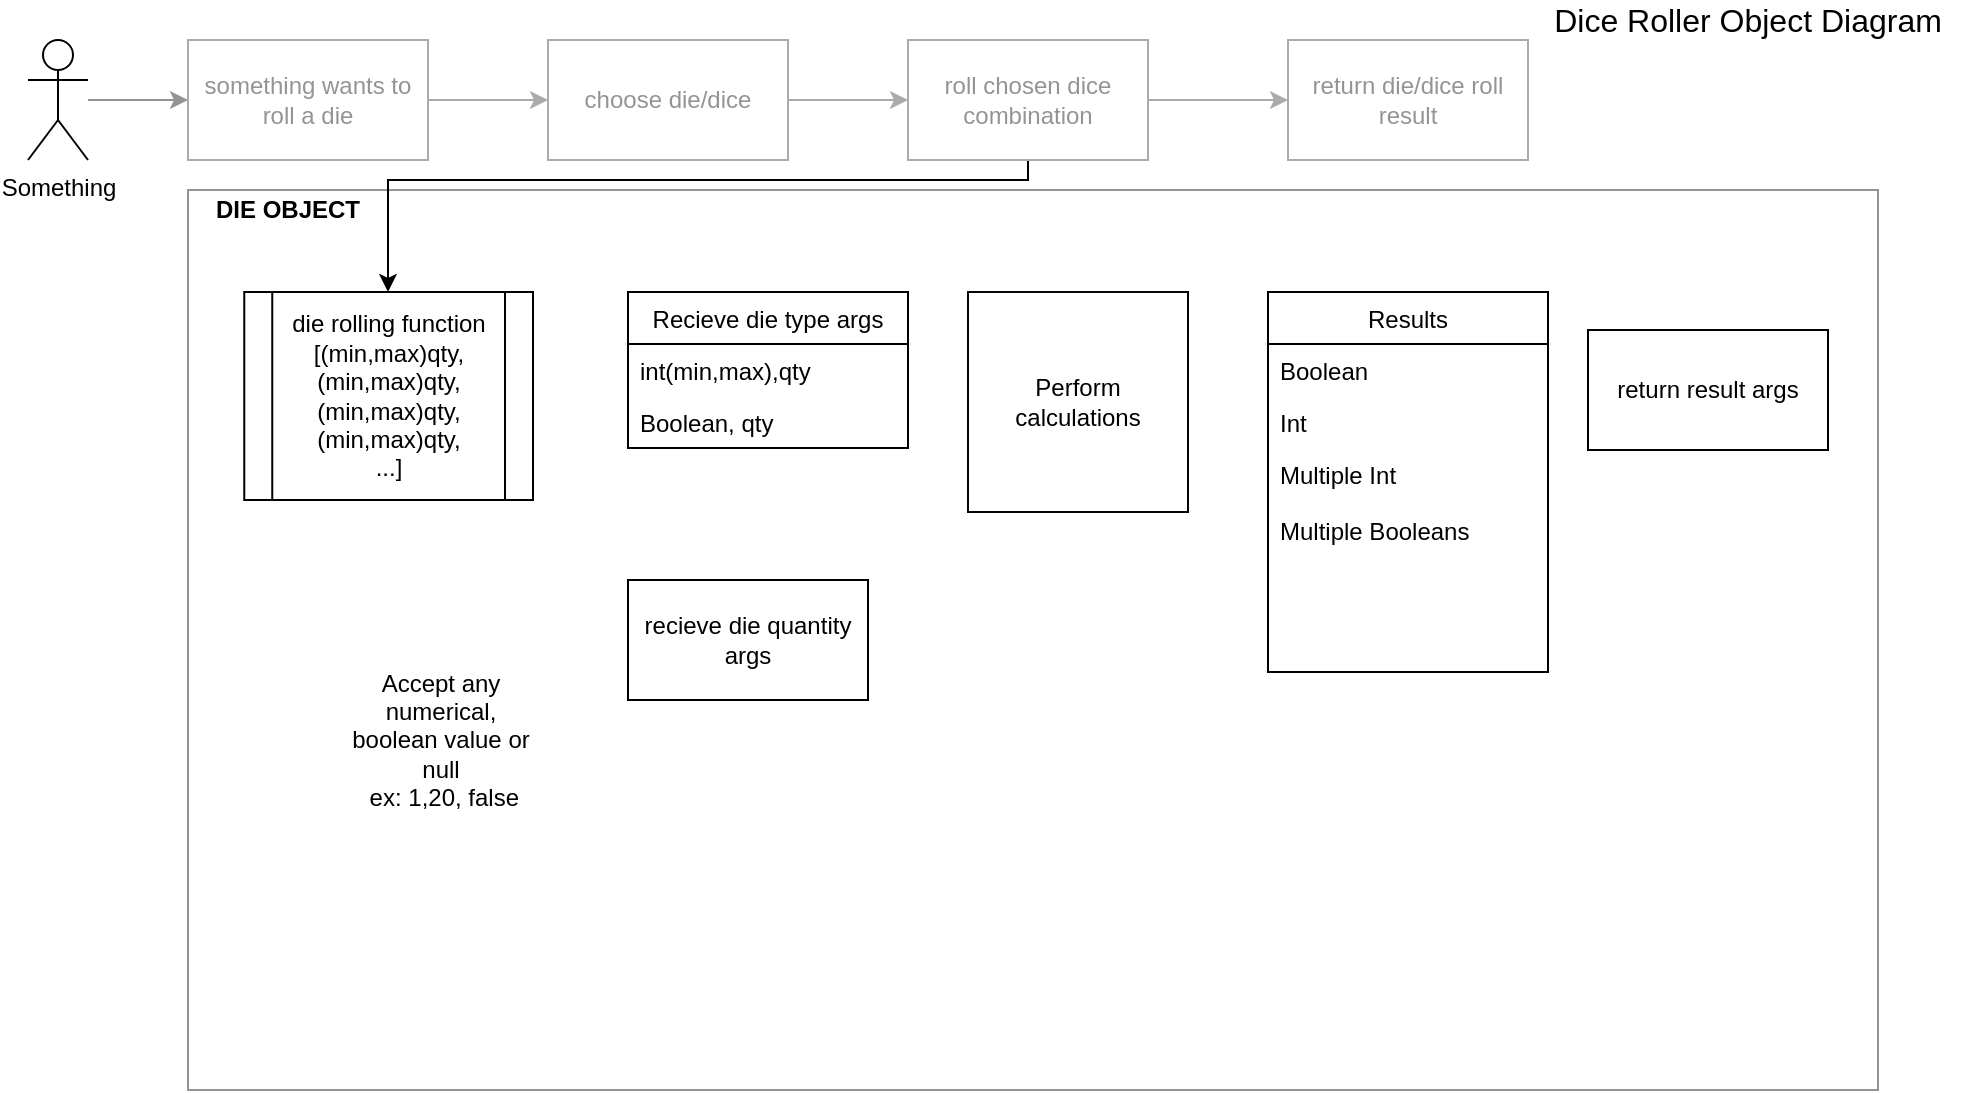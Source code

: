 <mxfile version="13.9.9" type="device"><diagram id="cjktodXEvkF-VQ3P8Oag" name="Page-1"><mxGraphModel dx="1874" dy="592" grid="1" gridSize="10" guides="1" tooltips="1" connect="1" arrows="1" fold="1" page="1" pageScale="1" pageWidth="850" pageHeight="1100" math="0" shadow="0"><root><mxCell id="0"/><mxCell id="1" parent="0"/><mxCell id="FzwRPO7Mh36ng_9cQ9x6-2" value="" style="rounded=0;whiteSpace=wrap;html=1;movable=0;resizable=0;rotatable=0;deletable=0;editable=0;connectable=0;strokeColor=#949494;" parent="1" vertex="1"><mxGeometry x="20" y="95" width="845" height="450" as="geometry"/></mxCell><mxCell id="uJHceodA0mm3mPdxAMmm-3" style="edgeStyle=orthogonalEdgeStyle;rounded=0;orthogonalLoop=1;jettySize=auto;html=1;entryX=0;entryY=0.5;entryDx=0;entryDy=0;strokeColor=#ABABAB;" parent="1" source="uJHceodA0mm3mPdxAMmm-1" target="uJHceodA0mm3mPdxAMmm-2" edge="1"><mxGeometry relative="1" as="geometry"/></mxCell><mxCell id="uJHceodA0mm3mPdxAMmm-1" value="&lt;font color=&quot;#949494&quot;&gt;something wants to roll a die&lt;/font&gt;" style="rounded=0;whiteSpace=wrap;html=1;strokeColor=#ABABAB;" parent="1" vertex="1"><mxGeometry x="20" y="20" width="120" height="60" as="geometry"/></mxCell><mxCell id="uJHceodA0mm3mPdxAMmm-5" style="edgeStyle=orthogonalEdgeStyle;rounded=0;orthogonalLoop=1;jettySize=auto;html=1;strokeColor=#ABABAB;" parent="1" source="uJHceodA0mm3mPdxAMmm-2" target="uJHceodA0mm3mPdxAMmm-4" edge="1"><mxGeometry relative="1" as="geometry"/></mxCell><mxCell id="uJHceodA0mm3mPdxAMmm-2" value="&lt;font color=&quot;#949494&quot;&gt;choose die/dice&lt;/font&gt;" style="rounded=0;whiteSpace=wrap;html=1;strokeColor=#ABABAB;" parent="1" vertex="1"><mxGeometry x="200" y="20" width="120" height="60" as="geometry"/></mxCell><mxCell id="uJHceodA0mm3mPdxAMmm-7" style="edgeStyle=orthogonalEdgeStyle;rounded=0;orthogonalLoop=1;jettySize=auto;html=1;entryX=0;entryY=0.5;entryDx=0;entryDy=0;strokeColor=#ABABAB;" parent="1" source="uJHceodA0mm3mPdxAMmm-4" target="uJHceodA0mm3mPdxAMmm-6" edge="1"><mxGeometry relative="1" as="geometry"/></mxCell><mxCell id="FzwRPO7Mh36ng_9cQ9x6-5" value="" style="edgeStyle=orthogonalEdgeStyle;rounded=0;orthogonalLoop=1;jettySize=auto;html=1;" parent="1" source="uJHceodA0mm3mPdxAMmm-4" target="FzwRPO7Mh36ng_9cQ9x6-4" edge="1"><mxGeometry relative="1" as="geometry"><Array as="points"><mxPoint x="440" y="90"/><mxPoint x="120" y="90"/></Array></mxGeometry></mxCell><mxCell id="uJHceodA0mm3mPdxAMmm-4" value="&lt;font color=&quot;#949494&quot;&gt;roll chosen dice combination&lt;/font&gt;" style="rounded=0;whiteSpace=wrap;html=1;strokeColor=#ABABAB;" parent="1" vertex="1"><mxGeometry x="380" y="20" width="120" height="60" as="geometry"/></mxCell><mxCell id="uJHceodA0mm3mPdxAMmm-6" value="&lt;font color=&quot;#949494&quot;&gt;return die/dice roll result&lt;/font&gt;" style="rounded=0;whiteSpace=wrap;html=1;strokeColor=#ABABAB;" parent="1" vertex="1"><mxGeometry x="570" y="20" width="120" height="60" as="geometry"/></mxCell><mxCell id="FzwRPO7Mh36ng_9cQ9x6-13" value="" style="edgeStyle=orthogonalEdgeStyle;rounded=0;orthogonalLoop=1;jettySize=auto;html=1;strokeColor=#949494;" parent="1" source="FzwRPO7Mh36ng_9cQ9x6-1" target="uJHceodA0mm3mPdxAMmm-1" edge="1"><mxGeometry relative="1" as="geometry"/></mxCell><mxCell id="FzwRPO7Mh36ng_9cQ9x6-1" value="Something&lt;br&gt;" style="shape=umlActor;verticalLabelPosition=bottom;verticalAlign=top;html=1;outlineConnect=0;" parent="1" vertex="1"><mxGeometry x="-60" y="20" width="30" height="60" as="geometry"/></mxCell><mxCell id="FzwRPO7Mh36ng_9cQ9x6-6" value="return result args" style="rounded=0;whiteSpace=wrap;html=1;" parent="1" vertex="1"><mxGeometry x="720" y="165" width="120" height="60" as="geometry"/></mxCell><mxCell id="FzwRPO7Mh36ng_9cQ9x6-12" value="Accept any numerical, boolean value or null&lt;br&gt;&amp;nbsp;ex: 1,20, false" style="text;html=1;strokeColor=none;fillColor=none;align=center;verticalAlign=middle;whiteSpace=wrap;rounded=0;" parent="1" vertex="1"><mxGeometry x="100" y="360" width="92.5" height="20" as="geometry"/></mxCell><mxCell id="FzwRPO7Mh36ng_9cQ9x6-15" value="recieve die quantity args" style="rounded=0;whiteSpace=wrap;html=1;" parent="1" vertex="1"><mxGeometry x="240" y="290" width="120" height="60" as="geometry"/></mxCell><mxCell id="FzwRPO7Mh36ng_9cQ9x6-25" value="Results" style="swimlane;fontStyle=0;childLayout=stackLayout;horizontal=1;startSize=26;fillColor=none;horizontalStack=0;resizeParent=1;resizeParentMax=0;resizeLast=0;collapsible=1;marginBottom=0;" parent="1" vertex="1"><mxGeometry x="560" y="146" width="140" height="190" as="geometry"/></mxCell><mxCell id="FzwRPO7Mh36ng_9cQ9x6-26" value="Boolean&#10;" style="text;strokeColor=none;fillColor=none;align=left;verticalAlign=top;spacingLeft=4;spacingRight=4;overflow=hidden;rotatable=0;points=[[0,0.5],[1,0.5]];portConstraint=eastwest;" parent="FzwRPO7Mh36ng_9cQ9x6-25" vertex="1"><mxGeometry y="26" width="140" height="26" as="geometry"/></mxCell><mxCell id="FzwRPO7Mh36ng_9cQ9x6-27" value="Int" style="text;strokeColor=none;fillColor=none;align=left;verticalAlign=top;spacingLeft=4;spacingRight=4;overflow=hidden;rotatable=0;points=[[0,0.5],[1,0.5]];portConstraint=eastwest;" parent="FzwRPO7Mh36ng_9cQ9x6-25" vertex="1"><mxGeometry y="52" width="140" height="26" as="geometry"/></mxCell><mxCell id="FzwRPO7Mh36ng_9cQ9x6-28" value="Multiple Int&#10;&#10;Multiple Booleans" style="text;strokeColor=none;fillColor=none;align=left;verticalAlign=top;spacingLeft=4;spacingRight=4;overflow=hidden;rotatable=0;points=[[0,0.5],[1,0.5]];portConstraint=eastwest;" parent="FzwRPO7Mh36ng_9cQ9x6-25" vertex="1"><mxGeometry y="78" width="140" height="112" as="geometry"/></mxCell><mxCell id="MZPUy8mr_DJH1PIP-6zd-2" value="&lt;b&gt;DIE OBJECT&lt;/b&gt;" style="text;html=1;strokeColor=none;fillColor=none;align=center;verticalAlign=middle;whiteSpace=wrap;rounded=0;" parent="1" vertex="1"><mxGeometry x="30" y="95" width="80" height="20" as="geometry"/></mxCell><mxCell id="FzwRPO7Mh36ng_9cQ9x6-34" value="Recieve die type args" style="swimlane;fontStyle=0;childLayout=stackLayout;horizontal=1;startSize=26;fillColor=none;horizontalStack=0;resizeParent=1;resizeParentMax=0;resizeLast=0;collapsible=1;marginBottom=0;" parent="1" vertex="1"><mxGeometry x="240" y="146" width="140" height="78" as="geometry"/></mxCell><mxCell id="FzwRPO7Mh36ng_9cQ9x6-35" value="int(min,max),qty" style="text;strokeColor=none;fillColor=none;align=left;verticalAlign=top;spacingLeft=4;spacingRight=4;overflow=hidden;rotatable=0;points=[[0,0.5],[1,0.5]];portConstraint=eastwest;" parent="FzwRPO7Mh36ng_9cQ9x6-34" vertex="1"><mxGeometry y="26" width="140" height="26" as="geometry"/></mxCell><mxCell id="FzwRPO7Mh36ng_9cQ9x6-37" value="Boolean, qty" style="text;strokeColor=none;fillColor=none;align=left;verticalAlign=top;spacingLeft=4;spacingRight=4;overflow=hidden;rotatable=0;points=[[0,0.5],[1,0.5]];portConstraint=eastwest;" parent="FzwRPO7Mh36ng_9cQ9x6-34" vertex="1"><mxGeometry y="52" width="140" height="26" as="geometry"/></mxCell><mxCell id="FzwRPO7Mh36ng_9cQ9x6-4" value="die rolling function&lt;br&gt;[(min,max)qty,&lt;br&gt;(min,max)qty,&lt;br&gt;(min,max)qty,&lt;br&gt;(min,max)qty,&lt;br&gt;...]" style="shape=process;whiteSpace=wrap;html=1;backgroundOutline=1;" parent="1" vertex="1"><mxGeometry x="48.13" y="146" width="144.37" height="104" as="geometry"/></mxCell><mxCell id="MZPUy8mr_DJH1PIP-6zd-10" value="Perform calculations" style="whiteSpace=wrap;html=1;aspect=fixed;strokeColor=#050505;" parent="1" vertex="1"><mxGeometry x="410" y="146" width="110" height="110" as="geometry"/></mxCell><mxCell id="MZPUy8mr_DJH1PIP-6zd-13" value="&lt;font style=&quot;font-size: 16px&quot;&gt;Dice Roller Object Diagram&lt;/font&gt;" style="text;html=1;strokeColor=none;fillColor=none;align=center;verticalAlign=middle;whiteSpace=wrap;rounded=0;" parent="1" vertex="1"><mxGeometry x="690" width="220" height="20" as="geometry"/></mxCell><mxCell id="MZPUy8mr_DJH1PIP-6zd-15" style="edgeStyle=orthogonalEdgeStyle;rounded=0;orthogonalLoop=1;jettySize=auto;html=1;exitX=0.5;exitY=1;exitDx=0;exitDy=0;endArrow=none;endFill=0;strokeColor=#949494;" parent="1" source="MZPUy8mr_DJH1PIP-6zd-2" target="MZPUy8mr_DJH1PIP-6zd-2" edge="1"><mxGeometry relative="1" as="geometry"/></mxCell></root></mxGraphModel></diagram></mxfile>